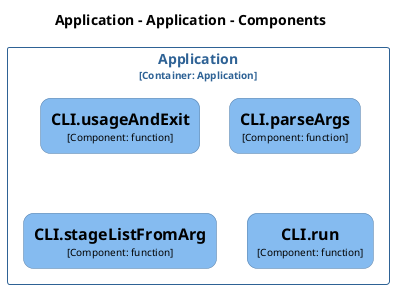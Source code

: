 @startuml
set separator none
title Application - Application - Components

top to bottom direction
skinparam ranksep 60
skinparam nodesep 30

skinparam {
  arrowFontSize 10
  defaultTextAlignment center
  wrapWidth 200
  maxMessageSize 100
  defaultFontName "Arial"
}

hide stereotype

skinparam rectangle<<Application.Application.CLIparseArgs>> {
  BackgroundColor #85bbf0
  FontColor #000000
  BorderColor #5d82a8
  roundCorner 20
  shadowing false
}
skinparam rectangle<<Application.Application.CLIrun>> {
  BackgroundColor #85bbf0
  FontColor #000000
  BorderColor #5d82a8
  roundCorner 20
  shadowing false
}
skinparam rectangle<<Application.Application.CLIstageListFromArg>> {
  BackgroundColor #85bbf0
  FontColor #000000
  BorderColor #5d82a8
  roundCorner 20
  shadowing false
}
skinparam rectangle<<Application.Application.CLIusageAndExit>> {
  BackgroundColor #85bbf0
  FontColor #000000
  BorderColor #5d82a8
  roundCorner 20
  shadowing false
}
skinparam rectangle<<Application.Application>> {
  BorderColor #2e6295
  FontColor #2e6295
  shadowing false
}

rectangle "Application\n<size:10>[Container: Application]</size>" <<Application.Application>> {
  rectangle "==CLI.usageAndExit\n<size:10>[Component: function]</size>" <<Application.Application.CLIusageAndExit>> as Application.Application.CLIusageAndExit
  rectangle "==CLI.parseArgs\n<size:10>[Component: function]</size>" <<Application.Application.CLIparseArgs>> as Application.Application.CLIparseArgs
  rectangle "==CLI.stageListFromArg\n<size:10>[Component: function]</size>" <<Application.Application.CLIstageListFromArg>> as Application.Application.CLIstageListFromArg
  rectangle "==CLI.run\n<size:10>[Component: function]</size>" <<Application.Application.CLIrun>> as Application.Application.CLIrun
}

@enduml